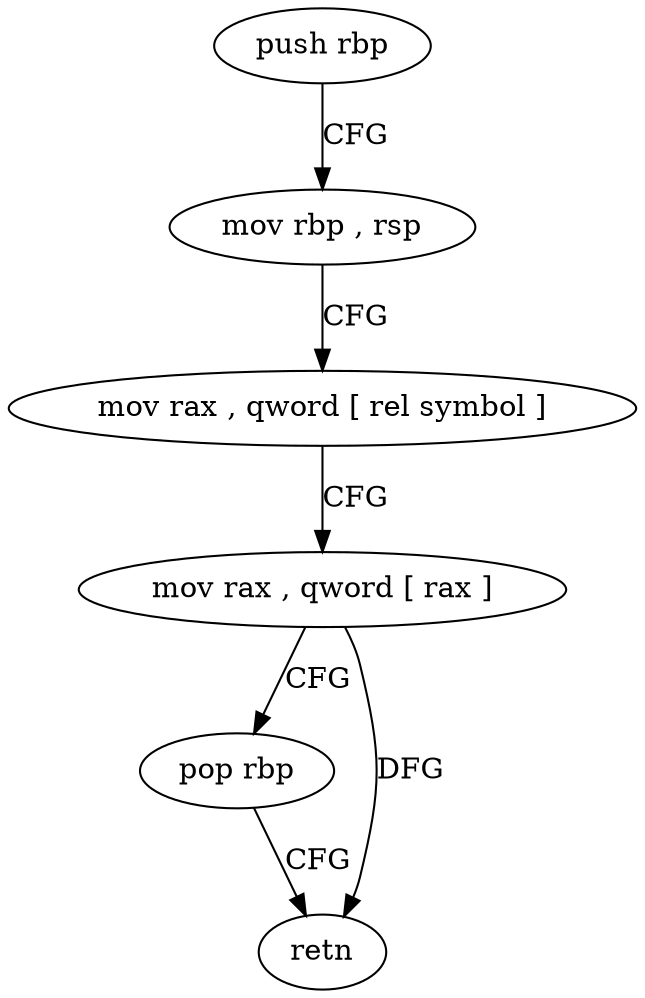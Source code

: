 digraph "func" {
"249216" [label = "push rbp" ]
"249217" [label = "mov rbp , rsp" ]
"249220" [label = "mov rax , qword [ rel symbol ]" ]
"249227" [label = "mov rax , qword [ rax ]" ]
"249230" [label = "pop rbp" ]
"249231" [label = "retn" ]
"249216" -> "249217" [ label = "CFG" ]
"249217" -> "249220" [ label = "CFG" ]
"249220" -> "249227" [ label = "CFG" ]
"249227" -> "249230" [ label = "CFG" ]
"249227" -> "249231" [ label = "DFG" ]
"249230" -> "249231" [ label = "CFG" ]
}
